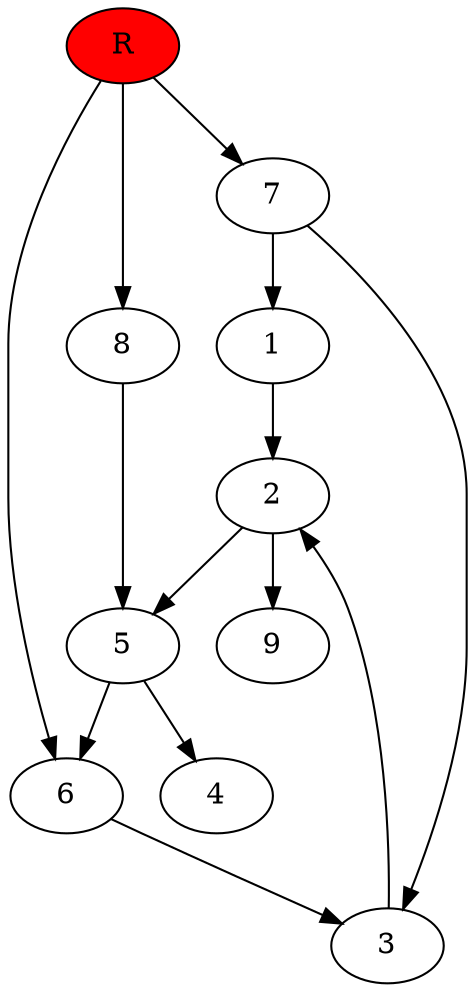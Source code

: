 digraph prb23706 {
	1
	2
	3
	4
	5
	6
	7
	8
	R [fillcolor="#ff0000" style=filled]
	1 -> 2
	2 -> 5
	2 -> 9
	3 -> 2
	5 -> 4
	5 -> 6
	6 -> 3
	7 -> 1
	7 -> 3
	8 -> 5
	R -> 6
	R -> 7
	R -> 8
}
